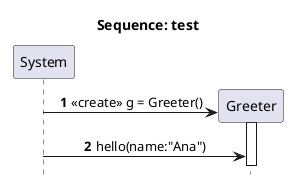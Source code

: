 @startuml
title Sequence: test
hide footbox
autonumber
skinparam ParticipantPadding 8
skinparam BoxPadding 8
skinparam ArrowThickness 1
skinparam SequenceMessageAlign center
participant System as "System"
participant Greeter as "Greeter"
create Greeter
System -> Greeter ++ : <<create>> g = Greeter()
System -> Greeter : hello(name:"Ana")
@enduml
